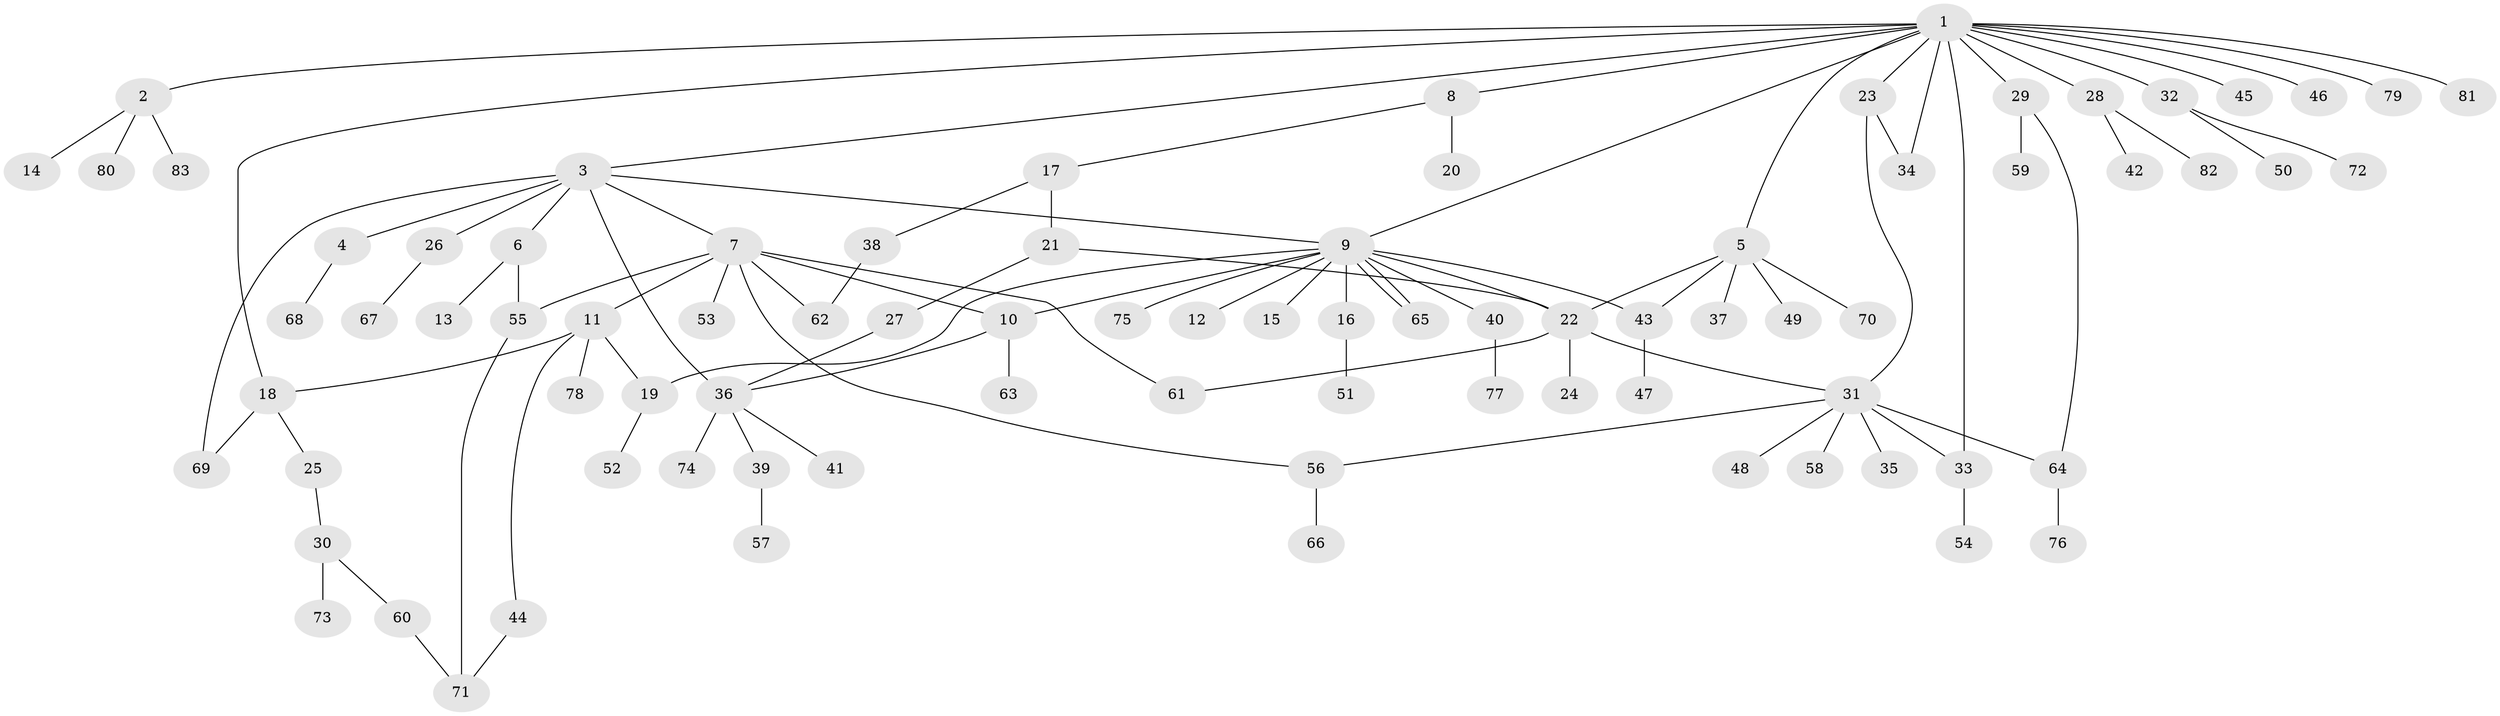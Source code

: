 // coarse degree distribution, {15: 0.017543859649122806, 3: 0.07017543859649122, 8: 0.017543859649122806, 1: 0.45614035087719296, 5: 0.03508771929824561, 2: 0.2807017543859649, 9: 0.03508771929824561, 12: 0.017543859649122806, 7: 0.017543859649122806, 4: 0.03508771929824561, 6: 0.017543859649122806}
// Generated by graph-tools (version 1.1) at 2025/41/03/06/25 10:41:48]
// undirected, 83 vertices, 103 edges
graph export_dot {
graph [start="1"]
  node [color=gray90,style=filled];
  1;
  2;
  3;
  4;
  5;
  6;
  7;
  8;
  9;
  10;
  11;
  12;
  13;
  14;
  15;
  16;
  17;
  18;
  19;
  20;
  21;
  22;
  23;
  24;
  25;
  26;
  27;
  28;
  29;
  30;
  31;
  32;
  33;
  34;
  35;
  36;
  37;
  38;
  39;
  40;
  41;
  42;
  43;
  44;
  45;
  46;
  47;
  48;
  49;
  50;
  51;
  52;
  53;
  54;
  55;
  56;
  57;
  58;
  59;
  60;
  61;
  62;
  63;
  64;
  65;
  66;
  67;
  68;
  69;
  70;
  71;
  72;
  73;
  74;
  75;
  76;
  77;
  78;
  79;
  80;
  81;
  82;
  83;
  1 -- 2;
  1 -- 3;
  1 -- 5;
  1 -- 8;
  1 -- 9;
  1 -- 18;
  1 -- 23;
  1 -- 28;
  1 -- 29;
  1 -- 32;
  1 -- 33;
  1 -- 34;
  1 -- 45;
  1 -- 46;
  1 -- 79;
  1 -- 81;
  2 -- 14;
  2 -- 80;
  2 -- 83;
  3 -- 4;
  3 -- 6;
  3 -- 7;
  3 -- 9;
  3 -- 26;
  3 -- 36;
  3 -- 69;
  4 -- 68;
  5 -- 22;
  5 -- 37;
  5 -- 43;
  5 -- 49;
  5 -- 70;
  6 -- 13;
  6 -- 55;
  7 -- 10;
  7 -- 11;
  7 -- 53;
  7 -- 55;
  7 -- 56;
  7 -- 61;
  7 -- 62;
  8 -- 17;
  8 -- 20;
  9 -- 10;
  9 -- 12;
  9 -- 15;
  9 -- 16;
  9 -- 19;
  9 -- 22;
  9 -- 40;
  9 -- 43;
  9 -- 65;
  9 -- 65;
  9 -- 75;
  10 -- 36;
  10 -- 63;
  11 -- 18;
  11 -- 19;
  11 -- 44;
  11 -- 78;
  16 -- 51;
  17 -- 21;
  17 -- 38;
  18 -- 25;
  18 -- 69;
  19 -- 52;
  21 -- 22;
  21 -- 27;
  22 -- 24;
  22 -- 31;
  22 -- 61;
  23 -- 31;
  23 -- 34;
  25 -- 30;
  26 -- 67;
  27 -- 36;
  28 -- 42;
  28 -- 82;
  29 -- 59;
  29 -- 64;
  30 -- 60;
  30 -- 73;
  31 -- 33;
  31 -- 35;
  31 -- 48;
  31 -- 56;
  31 -- 58;
  31 -- 64;
  32 -- 50;
  32 -- 72;
  33 -- 54;
  36 -- 39;
  36 -- 41;
  36 -- 74;
  38 -- 62;
  39 -- 57;
  40 -- 77;
  43 -- 47;
  44 -- 71;
  55 -- 71;
  56 -- 66;
  60 -- 71;
  64 -- 76;
}
